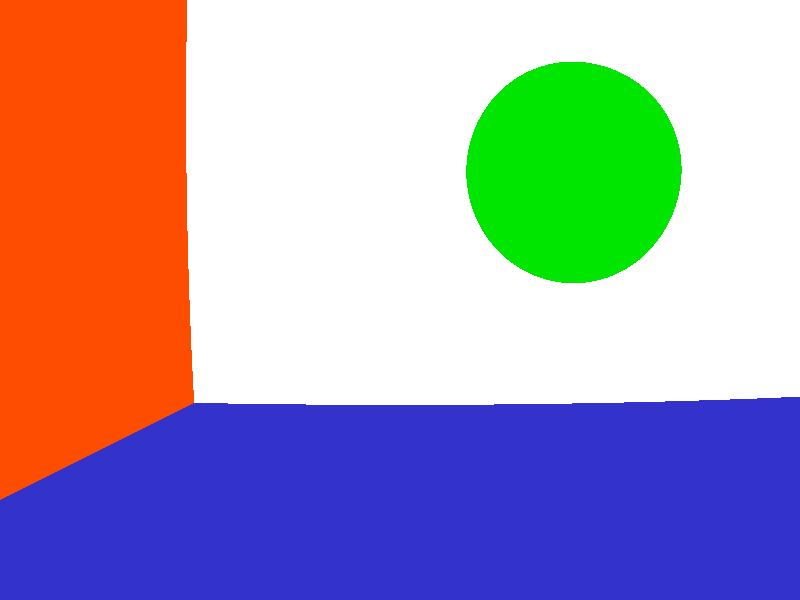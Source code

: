 // csc473, assignment 1 sample file (RIGHT HANDED)

camera {
  location  <0, 0, 14>
  up        <0,  1,  0>
  right     <1.333, 0,  0>
  look_at   <0, 0, 0>
}


light_source {<-30, 12, 15> color rgb <1.5, 1.5, 1.5>}

sphere { <-1.6, 1.2, 8>, 1.1
  pigment { color rgb <0.0, 0.9, 0.0>}
  finish {ambient 0.2 diffuse 0.4}
  translate <0, 0, 0>
}

sphere { <0, 1.8, -9.5>, 18
  pigment { color rgb <1.0, 1.0, 1.0>}
  finish {ambient 0.2 diffuse 0.4}
  translate <0, 0, 0>
}



plane {<0, 1, 0>, -1
      pigment {color rgb <0.2, 0.2, 0.8>}
      finish {ambient 0.4 diffuse 0.4}
}

plane{<-1, 0, 0>, -2
      pigment{color rgb <1.0, 0.3, 0.0>}
      finish {ambient 0.4 diffuse 0.4}
}
